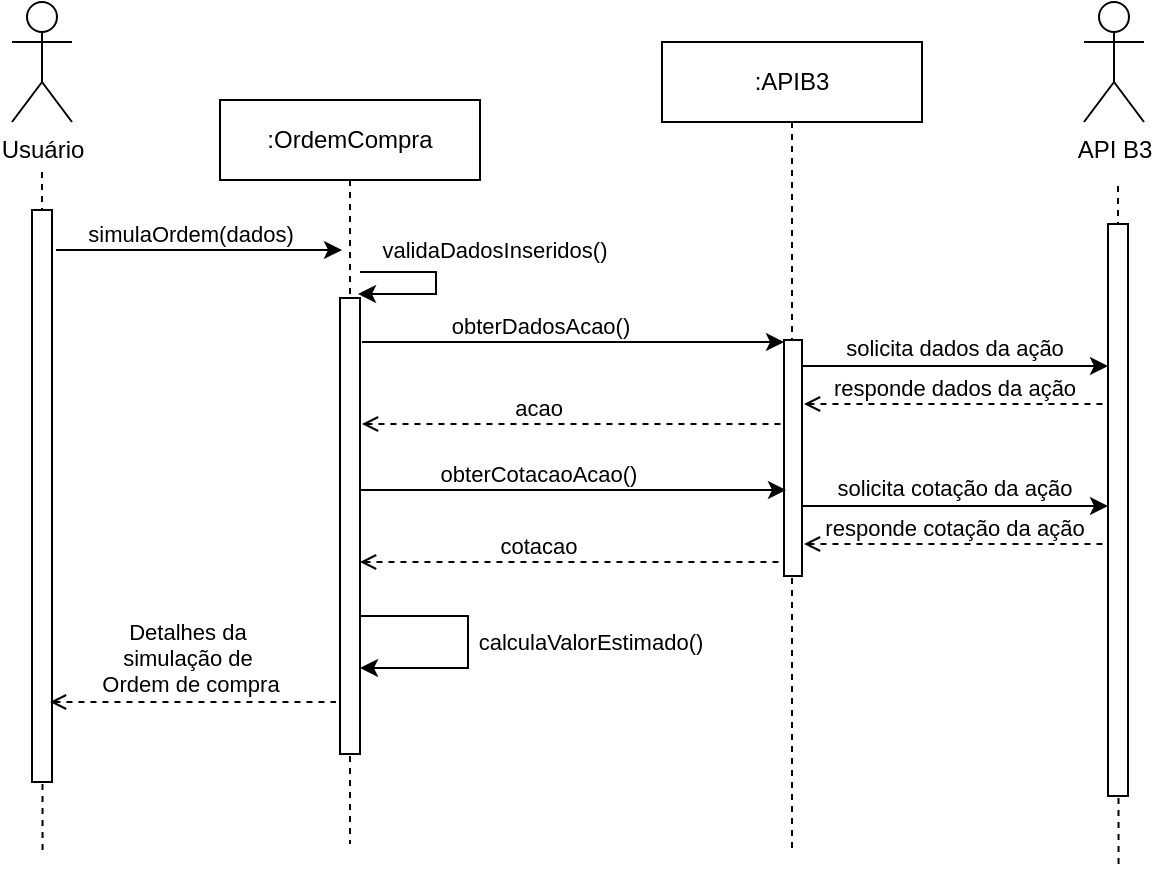 <mxfile version="24.7.17">
  <diagram name="Page-1" id="2YBvvXClWsGukQMizWep">
    <mxGraphModel dx="923" dy="591" grid="0" gridSize="10" guides="0" tooltips="1" connect="0" arrows="0" fold="1" page="1" pageScale="1" pageWidth="1100" pageHeight="850" math="0" shadow="0">
      <root>
        <mxCell id="0" />
        <mxCell id="1" parent="0" />
        <mxCell id="368ryIqdzKqAlcXKy1S3-1" value="Usuário" style="shape=umlActor;verticalLabelPosition=bottom;verticalAlign=top;html=1;" parent="1" vertex="1">
          <mxGeometry x="310" y="76" width="30" height="60" as="geometry" />
        </mxCell>
        <mxCell id="368ryIqdzKqAlcXKy1S3-3" value="" style="endArrow=none;dashed=1;html=1;rounded=0;" parent="1" edge="1">
          <mxGeometry width="50" height="50" relative="1" as="geometry">
            <mxPoint x="325.28" y="500" as="sourcePoint" />
            <mxPoint x="325" y="161" as="targetPoint" />
          </mxGeometry>
        </mxCell>
        <mxCell id="368ryIqdzKqAlcXKy1S3-13" style="edgeStyle=orthogonalEdgeStyle;rounded=0;orthogonalLoop=1;jettySize=auto;html=1;curved=0;" parent="1" edge="1">
          <mxGeometry relative="1" as="geometry">
            <mxPoint x="332" y="200" as="sourcePoint" />
            <mxPoint x="475" y="200" as="targetPoint" />
            <Array as="points" />
          </mxGeometry>
        </mxCell>
        <mxCell id="368ryIqdzKqAlcXKy1S3-14" value="simulaOrdem(dados)" style="edgeLabel;html=1;align=center;verticalAlign=middle;resizable=0;points=[];" parent="368ryIqdzKqAlcXKy1S3-13" vertex="1" connectable="0">
          <mxGeometry x="-0.128" y="1" relative="1" as="geometry">
            <mxPoint x="4" y="-7" as="offset" />
          </mxGeometry>
        </mxCell>
        <mxCell id="368ryIqdzKqAlcXKy1S3-2" value="" style="html=1;points=[[0,0,0,0,5],[0,1,0,0,-5],[1,0,0,0,5],[1,1,0,0,-5]];perimeter=orthogonalPerimeter;outlineConnect=0;targetShapes=umlLifeline;portConstraint=eastwest;newEdgeStyle={&quot;curved&quot;:0,&quot;rounded&quot;:0};" parent="1" vertex="1">
          <mxGeometry x="320" y="180" width="10" height="286" as="geometry" />
        </mxCell>
        <mxCell id="368ryIqdzKqAlcXKy1S3-11" value=":APIB3" style="shape=umlLifeline;perimeter=lifelinePerimeter;whiteSpace=wrap;html=1;container=1;dropTarget=0;collapsible=0;recursiveResize=0;outlineConnect=0;portConstraint=eastwest;newEdgeStyle={&quot;curved&quot;:0,&quot;rounded&quot;:0};" parent="1" vertex="1">
          <mxGeometry x="635" y="96" width="130" height="403" as="geometry" />
        </mxCell>
        <mxCell id="368ryIqdzKqAlcXKy1S3-12" value="" style="html=1;points=[[0,0,0,0,5],[0,1,0,0,-5],[1,0,0,0,5],[1,1,0,0,-5]];perimeter=orthogonalPerimeter;outlineConnect=0;targetShapes=umlLifeline;portConstraint=eastwest;newEdgeStyle={&quot;curved&quot;:0,&quot;rounded&quot;:0};" parent="368ryIqdzKqAlcXKy1S3-11" vertex="1">
          <mxGeometry x="61" y="149" width="9" height="118" as="geometry" />
        </mxCell>
        <mxCell id="0rn-FYZJgUnYV7M9HU_Y-24" value=":OrdemCompra" style="shape=umlLifeline;perimeter=lifelinePerimeter;whiteSpace=wrap;html=1;container=1;dropTarget=0;collapsible=0;recursiveResize=0;outlineConnect=0;portConstraint=eastwest;newEdgeStyle={&quot;curved&quot;:0,&quot;rounded&quot;:0};" parent="1" vertex="1">
          <mxGeometry x="414" y="125" width="130" height="372" as="geometry" />
        </mxCell>
        <mxCell id="0rn-FYZJgUnYV7M9HU_Y-25" value="" style="html=1;points=[[0,0,0,0,5],[0,1,0,0,-5],[1,0,0,0,5],[1,1,0,0,-5]];perimeter=orthogonalPerimeter;outlineConnect=0;targetShapes=umlLifeline;portConstraint=eastwest;newEdgeStyle={&quot;curved&quot;:0,&quot;rounded&quot;:0};" parent="0rn-FYZJgUnYV7M9HU_Y-24" vertex="1">
          <mxGeometry x="60" y="99" width="10" height="228" as="geometry" />
        </mxCell>
        <mxCell id="Dpbqh7HLzEygRbn_yJDt-4" value="" style="edgeStyle=none;orthogonalLoop=1;jettySize=auto;html=1;rounded=0;" parent="1" edge="1">
          <mxGeometry width="100" relative="1" as="geometry">
            <mxPoint x="485" y="246" as="sourcePoint" />
            <mxPoint x="696" y="246" as="targetPoint" />
            <Array as="points" />
          </mxGeometry>
        </mxCell>
        <mxCell id="Dpbqh7HLzEygRbn_yJDt-5" value="obterDadosAcao()" style="edgeLabel;html=1;align=center;verticalAlign=middle;resizable=0;points=[];" parent="Dpbqh7HLzEygRbn_yJDt-4" vertex="1" connectable="0">
          <mxGeometry x="-0.163" relative="1" as="geometry">
            <mxPoint y="-8" as="offset" />
          </mxGeometry>
        </mxCell>
        <mxCell id="6YJHS1YPlDP4CpiEFU3A-3" value="" style="endArrow=classic;html=1;rounded=0;" parent="1" edge="1">
          <mxGeometry width="50" height="50" relative="1" as="geometry">
            <mxPoint x="484" y="211" as="sourcePoint" />
            <mxPoint x="483" y="222" as="targetPoint" />
            <Array as="points">
              <mxPoint x="522" y="211" />
              <mxPoint x="522" y="222" />
              <mxPoint x="510" y="222" />
              <mxPoint x="500" y="222" />
            </Array>
          </mxGeometry>
        </mxCell>
        <mxCell id="6YJHS1YPlDP4CpiEFU3A-4" value="validaDadosInseridos()" style="edgeLabel;html=1;align=center;verticalAlign=middle;resizable=0;points=[];rotation=0;" parent="6YJHS1YPlDP4CpiEFU3A-3" vertex="1" connectable="0">
          <mxGeometry x="-0.409" y="-1" relative="1" as="geometry">
            <mxPoint x="41" y="-12" as="offset" />
          </mxGeometry>
        </mxCell>
        <mxCell id="6YJHS1YPlDP4CpiEFU3A-5" value="" style="edgeStyle=none;orthogonalLoop=1;jettySize=auto;html=1;rounded=0;entryX=0;entryY=0.64;entryDx=0;entryDy=0;entryPerimeter=0;" parent="1" edge="1">
          <mxGeometry width="100" relative="1" as="geometry">
            <mxPoint x="484" y="320" as="sourcePoint" />
            <mxPoint x="697" y="320.0" as="targetPoint" />
            <Array as="points" />
          </mxGeometry>
        </mxCell>
        <mxCell id="6YJHS1YPlDP4CpiEFU3A-6" value="obterCotacaoAcao()" style="edgeLabel;html=1;align=center;verticalAlign=middle;resizable=0;points=[];" parent="6YJHS1YPlDP4CpiEFU3A-5" vertex="1" connectable="0">
          <mxGeometry x="-0.163" relative="1" as="geometry">
            <mxPoint y="-8" as="offset" />
          </mxGeometry>
        </mxCell>
        <mxCell id="6YJHS1YPlDP4CpiEFU3A-7" value="" style="edgeStyle=none;orthogonalLoop=1;jettySize=auto;html=1;rounded=0;startArrow=open;startFill=0;endArrow=none;endFill=0;dashed=1;" parent="1" edge="1">
          <mxGeometry width="100" relative="1" as="geometry">
            <mxPoint x="485" y="287" as="sourcePoint" />
            <mxPoint x="695" y="287" as="targetPoint" />
            <Array as="points" />
          </mxGeometry>
        </mxCell>
        <mxCell id="6YJHS1YPlDP4CpiEFU3A-8" value="acao" style="edgeLabel;html=1;align=center;verticalAlign=middle;resizable=0;points=[];" parent="6YJHS1YPlDP4CpiEFU3A-7" vertex="1" connectable="0">
          <mxGeometry x="-0.163" relative="1" as="geometry">
            <mxPoint y="-8" as="offset" />
          </mxGeometry>
        </mxCell>
        <mxCell id="6YJHS1YPlDP4CpiEFU3A-9" value="" style="edgeStyle=none;orthogonalLoop=1;jettySize=auto;html=1;rounded=0;startArrow=open;startFill=0;endArrow=none;endFill=0;dashed=1;" parent="1" edge="1">
          <mxGeometry width="100" relative="1" as="geometry">
            <mxPoint x="484" y="356" as="sourcePoint" />
            <mxPoint x="696" y="356" as="targetPoint" />
            <Array as="points" />
          </mxGeometry>
        </mxCell>
        <mxCell id="6YJHS1YPlDP4CpiEFU3A-10" value="cotacao" style="edgeLabel;html=1;align=center;verticalAlign=middle;resizable=0;points=[];" parent="6YJHS1YPlDP4CpiEFU3A-9" vertex="1" connectable="0">
          <mxGeometry x="-0.163" relative="1" as="geometry">
            <mxPoint y="-8" as="offset" />
          </mxGeometry>
        </mxCell>
        <mxCell id="6YJHS1YPlDP4CpiEFU3A-11" value="" style="endArrow=classic;html=1;rounded=0;" parent="1" edge="1">
          <mxGeometry width="50" height="50" relative="1" as="geometry">
            <mxPoint x="484" y="383" as="sourcePoint" />
            <mxPoint x="484" y="409" as="targetPoint" />
            <Array as="points">
              <mxPoint x="538" y="383" />
              <mxPoint x="538" y="409" />
              <mxPoint x="510" y="409" />
            </Array>
          </mxGeometry>
        </mxCell>
        <mxCell id="6YJHS1YPlDP4CpiEFU3A-12" value="calculaValorEstimado()" style="edgeLabel;html=1;align=center;verticalAlign=middle;resizable=0;points=[];" parent="6YJHS1YPlDP4CpiEFU3A-11" vertex="1" connectable="0">
          <mxGeometry x="-0.092" relative="1" as="geometry">
            <mxPoint x="61" y="6" as="offset" />
          </mxGeometry>
        </mxCell>
        <mxCell id="6YJHS1YPlDP4CpiEFU3A-13" value="" style="endArrow=none;html=1;rounded=0;startArrow=open;startFill=0;endFill=0;dashed=1;" parent="1" edge="1">
          <mxGeometry width="50" height="50" relative="1" as="geometry">
            <mxPoint x="329" y="426" as="sourcePoint" />
            <mxPoint x="472" y="426" as="targetPoint" />
          </mxGeometry>
        </mxCell>
        <mxCell id="6YJHS1YPlDP4CpiEFU3A-14" value="Detalhes da&amp;nbsp;&lt;div&gt;simulação de&amp;nbsp;&lt;/div&gt;&lt;div&gt;Ordem de compra&lt;/div&gt;" style="edgeLabel;html=1;align=center;verticalAlign=middle;resizable=0;points=[];" parent="6YJHS1YPlDP4CpiEFU3A-13" vertex="1" connectable="0">
          <mxGeometry x="0.335" y="1" relative="1" as="geometry">
            <mxPoint x="-26" y="-21" as="offset" />
          </mxGeometry>
        </mxCell>
        <mxCell id="4X81auk2REAt7T9Uu4Yk-1" value="" style="endArrow=none;dashed=1;html=1;rounded=0;" parent="1" edge="1">
          <mxGeometry width="50" height="50" relative="1" as="geometry">
            <mxPoint x="863.28" y="507" as="sourcePoint" />
            <mxPoint x="863" y="168" as="targetPoint" />
          </mxGeometry>
        </mxCell>
        <mxCell id="4X81auk2REAt7T9Uu4Yk-2" value="" style="html=1;points=[[0,0,0,0,5],[0,1,0,0,-5],[1,0,0,0,5],[1,1,0,0,-5]];perimeter=orthogonalPerimeter;outlineConnect=0;targetShapes=umlLifeline;portConstraint=eastwest;newEdgeStyle={&quot;curved&quot;:0,&quot;rounded&quot;:0};" parent="1" vertex="1">
          <mxGeometry x="858" y="187" width="10" height="286" as="geometry" />
        </mxCell>
        <mxCell id="4X81auk2REAt7T9Uu4Yk-3" value="API B3" style="shape=umlActor;verticalLabelPosition=bottom;verticalAlign=top;html=1;" parent="1" vertex="1">
          <mxGeometry x="846" y="76" width="30" height="60" as="geometry" />
        </mxCell>
        <mxCell id="4X81auk2REAt7T9Uu4Yk-4" value="" style="edgeStyle=none;orthogonalLoop=1;jettySize=auto;html=1;rounded=0;" parent="1" edge="1">
          <mxGeometry width="100" relative="1" as="geometry">
            <mxPoint x="705" y="258" as="sourcePoint" />
            <mxPoint x="858" y="258" as="targetPoint" />
            <Array as="points" />
          </mxGeometry>
        </mxCell>
        <mxCell id="4X81auk2REAt7T9Uu4Yk-5" value="solicita dados da ação" style="edgeLabel;html=1;align=center;verticalAlign=middle;resizable=0;points=[];" parent="4X81auk2REAt7T9Uu4Yk-4" vertex="1" connectable="0">
          <mxGeometry x="-0.163" relative="1" as="geometry">
            <mxPoint x="12" y="-9" as="offset" />
          </mxGeometry>
        </mxCell>
        <mxCell id="4X81auk2REAt7T9Uu4Yk-6" value="" style="edgeStyle=none;orthogonalLoop=1;jettySize=auto;html=1;rounded=0;endArrow=none;endFill=0;startArrow=open;startFill=0;dashed=1;" parent="1" edge="1">
          <mxGeometry width="100" relative="1" as="geometry">
            <mxPoint x="706" y="277" as="sourcePoint" />
            <mxPoint x="856" y="277" as="targetPoint" />
            <Array as="points" />
          </mxGeometry>
        </mxCell>
        <mxCell id="4X81auk2REAt7T9Uu4Yk-7" value="responde dados da ação" style="edgeLabel;html=1;align=center;verticalAlign=middle;resizable=0;points=[];" parent="4X81auk2REAt7T9Uu4Yk-6" vertex="1" connectable="0">
          <mxGeometry x="-0.163" relative="1" as="geometry">
            <mxPoint x="12" y="-8" as="offset" />
          </mxGeometry>
        </mxCell>
        <mxCell id="4X81auk2REAt7T9Uu4Yk-8" value="" style="edgeStyle=none;orthogonalLoop=1;jettySize=auto;html=1;rounded=0;" parent="1" edge="1">
          <mxGeometry width="100" relative="1" as="geometry">
            <mxPoint x="705" y="328" as="sourcePoint" />
            <mxPoint x="858" y="328" as="targetPoint" />
            <Array as="points" />
          </mxGeometry>
        </mxCell>
        <mxCell id="4X81auk2REAt7T9Uu4Yk-9" value="solicita cotação da ação" style="edgeLabel;html=1;align=center;verticalAlign=middle;resizable=0;points=[];" parent="4X81auk2REAt7T9Uu4Yk-8" vertex="1" connectable="0">
          <mxGeometry x="-0.163" relative="1" as="geometry">
            <mxPoint x="12" y="-9" as="offset" />
          </mxGeometry>
        </mxCell>
        <mxCell id="4X81auk2REAt7T9Uu4Yk-10" value="" style="edgeStyle=none;orthogonalLoop=1;jettySize=auto;html=1;rounded=0;endArrow=none;endFill=0;startArrow=open;startFill=0;dashed=1;" parent="1" edge="1">
          <mxGeometry width="100" relative="1" as="geometry">
            <mxPoint x="706" y="347" as="sourcePoint" />
            <mxPoint x="856" y="347" as="targetPoint" />
            <Array as="points" />
          </mxGeometry>
        </mxCell>
        <mxCell id="4X81auk2REAt7T9Uu4Yk-11" value="responde cotação da ação" style="edgeLabel;html=1;align=center;verticalAlign=middle;resizable=0;points=[];" parent="4X81auk2REAt7T9Uu4Yk-10" vertex="1" connectable="0">
          <mxGeometry x="-0.163" relative="1" as="geometry">
            <mxPoint x="12" y="-8" as="offset" />
          </mxGeometry>
        </mxCell>
      </root>
    </mxGraphModel>
  </diagram>
</mxfile>
